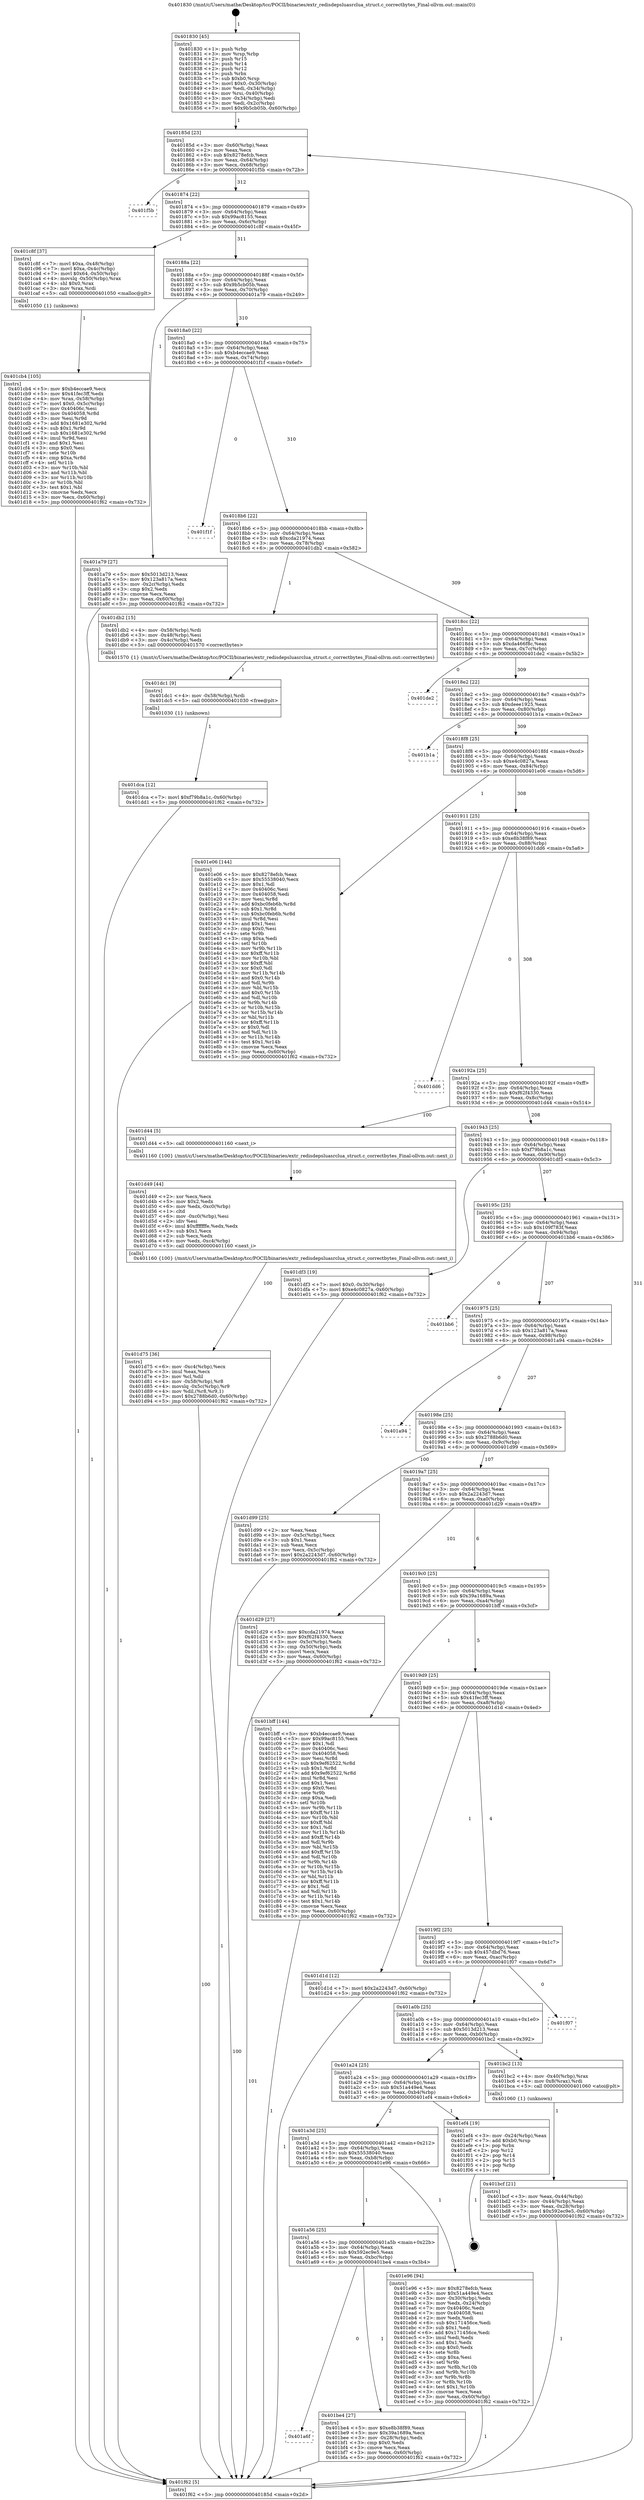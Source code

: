 digraph "0x401830" {
  label = "0x401830 (/mnt/c/Users/mathe/Desktop/tcc/POCII/binaries/extr_redisdepsluasrclua_struct.c_correctbytes_Final-ollvm.out::main(0))"
  labelloc = "t"
  node[shape=record]

  Entry [label="",width=0.3,height=0.3,shape=circle,fillcolor=black,style=filled]
  "0x40185d" [label="{
     0x40185d [23]\l
     | [instrs]\l
     &nbsp;&nbsp;0x40185d \<+3\>: mov -0x60(%rbp),%eax\l
     &nbsp;&nbsp;0x401860 \<+2\>: mov %eax,%ecx\l
     &nbsp;&nbsp;0x401862 \<+6\>: sub $0x8278efcb,%ecx\l
     &nbsp;&nbsp;0x401868 \<+3\>: mov %eax,-0x64(%rbp)\l
     &nbsp;&nbsp;0x40186b \<+3\>: mov %ecx,-0x68(%rbp)\l
     &nbsp;&nbsp;0x40186e \<+6\>: je 0000000000401f5b \<main+0x72b\>\l
  }"]
  "0x401f5b" [label="{
     0x401f5b\l
  }", style=dashed]
  "0x401874" [label="{
     0x401874 [22]\l
     | [instrs]\l
     &nbsp;&nbsp;0x401874 \<+5\>: jmp 0000000000401879 \<main+0x49\>\l
     &nbsp;&nbsp;0x401879 \<+3\>: mov -0x64(%rbp),%eax\l
     &nbsp;&nbsp;0x40187c \<+5\>: sub $0x99ac8155,%eax\l
     &nbsp;&nbsp;0x401881 \<+3\>: mov %eax,-0x6c(%rbp)\l
     &nbsp;&nbsp;0x401884 \<+6\>: je 0000000000401c8f \<main+0x45f\>\l
  }"]
  Exit [label="",width=0.3,height=0.3,shape=circle,fillcolor=black,style=filled,peripheries=2]
  "0x401c8f" [label="{
     0x401c8f [37]\l
     | [instrs]\l
     &nbsp;&nbsp;0x401c8f \<+7\>: movl $0xa,-0x48(%rbp)\l
     &nbsp;&nbsp;0x401c96 \<+7\>: movl $0xa,-0x4c(%rbp)\l
     &nbsp;&nbsp;0x401c9d \<+7\>: movl $0x64,-0x50(%rbp)\l
     &nbsp;&nbsp;0x401ca4 \<+4\>: movslq -0x50(%rbp),%rax\l
     &nbsp;&nbsp;0x401ca8 \<+4\>: shl $0x0,%rax\l
     &nbsp;&nbsp;0x401cac \<+3\>: mov %rax,%rdi\l
     &nbsp;&nbsp;0x401caf \<+5\>: call 0000000000401050 \<malloc@plt\>\l
     | [calls]\l
     &nbsp;&nbsp;0x401050 \{1\} (unknown)\l
  }"]
  "0x40188a" [label="{
     0x40188a [22]\l
     | [instrs]\l
     &nbsp;&nbsp;0x40188a \<+5\>: jmp 000000000040188f \<main+0x5f\>\l
     &nbsp;&nbsp;0x40188f \<+3\>: mov -0x64(%rbp),%eax\l
     &nbsp;&nbsp;0x401892 \<+5\>: sub $0x9b5cb05b,%eax\l
     &nbsp;&nbsp;0x401897 \<+3\>: mov %eax,-0x70(%rbp)\l
     &nbsp;&nbsp;0x40189a \<+6\>: je 0000000000401a79 \<main+0x249\>\l
  }"]
  "0x401dca" [label="{
     0x401dca [12]\l
     | [instrs]\l
     &nbsp;&nbsp;0x401dca \<+7\>: movl $0xf79b8a1c,-0x60(%rbp)\l
     &nbsp;&nbsp;0x401dd1 \<+5\>: jmp 0000000000401f62 \<main+0x732\>\l
  }"]
  "0x401a79" [label="{
     0x401a79 [27]\l
     | [instrs]\l
     &nbsp;&nbsp;0x401a79 \<+5\>: mov $0x5013d213,%eax\l
     &nbsp;&nbsp;0x401a7e \<+5\>: mov $0x123a817a,%ecx\l
     &nbsp;&nbsp;0x401a83 \<+3\>: mov -0x2c(%rbp),%edx\l
     &nbsp;&nbsp;0x401a86 \<+3\>: cmp $0x2,%edx\l
     &nbsp;&nbsp;0x401a89 \<+3\>: cmovne %ecx,%eax\l
     &nbsp;&nbsp;0x401a8c \<+3\>: mov %eax,-0x60(%rbp)\l
     &nbsp;&nbsp;0x401a8f \<+5\>: jmp 0000000000401f62 \<main+0x732\>\l
  }"]
  "0x4018a0" [label="{
     0x4018a0 [22]\l
     | [instrs]\l
     &nbsp;&nbsp;0x4018a0 \<+5\>: jmp 00000000004018a5 \<main+0x75\>\l
     &nbsp;&nbsp;0x4018a5 \<+3\>: mov -0x64(%rbp),%eax\l
     &nbsp;&nbsp;0x4018a8 \<+5\>: sub $0xb4eccae9,%eax\l
     &nbsp;&nbsp;0x4018ad \<+3\>: mov %eax,-0x74(%rbp)\l
     &nbsp;&nbsp;0x4018b0 \<+6\>: je 0000000000401f1f \<main+0x6ef\>\l
  }"]
  "0x401f62" [label="{
     0x401f62 [5]\l
     | [instrs]\l
     &nbsp;&nbsp;0x401f62 \<+5\>: jmp 000000000040185d \<main+0x2d\>\l
  }"]
  "0x401830" [label="{
     0x401830 [45]\l
     | [instrs]\l
     &nbsp;&nbsp;0x401830 \<+1\>: push %rbp\l
     &nbsp;&nbsp;0x401831 \<+3\>: mov %rsp,%rbp\l
     &nbsp;&nbsp;0x401834 \<+2\>: push %r15\l
     &nbsp;&nbsp;0x401836 \<+2\>: push %r14\l
     &nbsp;&nbsp;0x401838 \<+2\>: push %r12\l
     &nbsp;&nbsp;0x40183a \<+1\>: push %rbx\l
     &nbsp;&nbsp;0x40183b \<+7\>: sub $0xb0,%rsp\l
     &nbsp;&nbsp;0x401842 \<+7\>: movl $0x0,-0x30(%rbp)\l
     &nbsp;&nbsp;0x401849 \<+3\>: mov %edi,-0x34(%rbp)\l
     &nbsp;&nbsp;0x40184c \<+4\>: mov %rsi,-0x40(%rbp)\l
     &nbsp;&nbsp;0x401850 \<+3\>: mov -0x34(%rbp),%edi\l
     &nbsp;&nbsp;0x401853 \<+3\>: mov %edi,-0x2c(%rbp)\l
     &nbsp;&nbsp;0x401856 \<+7\>: movl $0x9b5cb05b,-0x60(%rbp)\l
  }"]
  "0x401dc1" [label="{
     0x401dc1 [9]\l
     | [instrs]\l
     &nbsp;&nbsp;0x401dc1 \<+4\>: mov -0x58(%rbp),%rdi\l
     &nbsp;&nbsp;0x401dc5 \<+5\>: call 0000000000401030 \<free@plt\>\l
     | [calls]\l
     &nbsp;&nbsp;0x401030 \{1\} (unknown)\l
  }"]
  "0x401f1f" [label="{
     0x401f1f\l
  }", style=dashed]
  "0x4018b6" [label="{
     0x4018b6 [22]\l
     | [instrs]\l
     &nbsp;&nbsp;0x4018b6 \<+5\>: jmp 00000000004018bb \<main+0x8b\>\l
     &nbsp;&nbsp;0x4018bb \<+3\>: mov -0x64(%rbp),%eax\l
     &nbsp;&nbsp;0x4018be \<+5\>: sub $0xcda21974,%eax\l
     &nbsp;&nbsp;0x4018c3 \<+3\>: mov %eax,-0x78(%rbp)\l
     &nbsp;&nbsp;0x4018c6 \<+6\>: je 0000000000401db2 \<main+0x582\>\l
  }"]
  "0x401d75" [label="{
     0x401d75 [36]\l
     | [instrs]\l
     &nbsp;&nbsp;0x401d75 \<+6\>: mov -0xc4(%rbp),%ecx\l
     &nbsp;&nbsp;0x401d7b \<+3\>: imul %eax,%ecx\l
     &nbsp;&nbsp;0x401d7e \<+3\>: mov %cl,%dil\l
     &nbsp;&nbsp;0x401d81 \<+4\>: mov -0x58(%rbp),%r8\l
     &nbsp;&nbsp;0x401d85 \<+4\>: movslq -0x5c(%rbp),%r9\l
     &nbsp;&nbsp;0x401d89 \<+4\>: mov %dil,(%r8,%r9,1)\l
     &nbsp;&nbsp;0x401d8d \<+7\>: movl $0x2788b6d0,-0x60(%rbp)\l
     &nbsp;&nbsp;0x401d94 \<+5\>: jmp 0000000000401f62 \<main+0x732\>\l
  }"]
  "0x401db2" [label="{
     0x401db2 [15]\l
     | [instrs]\l
     &nbsp;&nbsp;0x401db2 \<+4\>: mov -0x58(%rbp),%rdi\l
     &nbsp;&nbsp;0x401db6 \<+3\>: mov -0x48(%rbp),%esi\l
     &nbsp;&nbsp;0x401db9 \<+3\>: mov -0x4c(%rbp),%edx\l
     &nbsp;&nbsp;0x401dbc \<+5\>: call 0000000000401570 \<correctbytes\>\l
     | [calls]\l
     &nbsp;&nbsp;0x401570 \{1\} (/mnt/c/Users/mathe/Desktop/tcc/POCII/binaries/extr_redisdepsluasrclua_struct.c_correctbytes_Final-ollvm.out::correctbytes)\l
  }"]
  "0x4018cc" [label="{
     0x4018cc [22]\l
     | [instrs]\l
     &nbsp;&nbsp;0x4018cc \<+5\>: jmp 00000000004018d1 \<main+0xa1\>\l
     &nbsp;&nbsp;0x4018d1 \<+3\>: mov -0x64(%rbp),%eax\l
     &nbsp;&nbsp;0x4018d4 \<+5\>: sub $0xda466f8c,%eax\l
     &nbsp;&nbsp;0x4018d9 \<+3\>: mov %eax,-0x7c(%rbp)\l
     &nbsp;&nbsp;0x4018dc \<+6\>: je 0000000000401de2 \<main+0x5b2\>\l
  }"]
  "0x401d49" [label="{
     0x401d49 [44]\l
     | [instrs]\l
     &nbsp;&nbsp;0x401d49 \<+2\>: xor %ecx,%ecx\l
     &nbsp;&nbsp;0x401d4b \<+5\>: mov $0x2,%edx\l
     &nbsp;&nbsp;0x401d50 \<+6\>: mov %edx,-0xc0(%rbp)\l
     &nbsp;&nbsp;0x401d56 \<+1\>: cltd\l
     &nbsp;&nbsp;0x401d57 \<+6\>: mov -0xc0(%rbp),%esi\l
     &nbsp;&nbsp;0x401d5d \<+2\>: idiv %esi\l
     &nbsp;&nbsp;0x401d5f \<+6\>: imul $0xfffffffe,%edx,%edx\l
     &nbsp;&nbsp;0x401d65 \<+3\>: sub $0x1,%ecx\l
     &nbsp;&nbsp;0x401d68 \<+2\>: sub %ecx,%edx\l
     &nbsp;&nbsp;0x401d6a \<+6\>: mov %edx,-0xc4(%rbp)\l
     &nbsp;&nbsp;0x401d70 \<+5\>: call 0000000000401160 \<next_i\>\l
     | [calls]\l
     &nbsp;&nbsp;0x401160 \{100\} (/mnt/c/Users/mathe/Desktop/tcc/POCII/binaries/extr_redisdepsluasrclua_struct.c_correctbytes_Final-ollvm.out::next_i)\l
  }"]
  "0x401de2" [label="{
     0x401de2\l
  }", style=dashed]
  "0x4018e2" [label="{
     0x4018e2 [22]\l
     | [instrs]\l
     &nbsp;&nbsp;0x4018e2 \<+5\>: jmp 00000000004018e7 \<main+0xb7\>\l
     &nbsp;&nbsp;0x4018e7 \<+3\>: mov -0x64(%rbp),%eax\l
     &nbsp;&nbsp;0x4018ea \<+5\>: sub $0xdeee1925,%eax\l
     &nbsp;&nbsp;0x4018ef \<+3\>: mov %eax,-0x80(%rbp)\l
     &nbsp;&nbsp;0x4018f2 \<+6\>: je 0000000000401b1a \<main+0x2ea\>\l
  }"]
  "0x401cb4" [label="{
     0x401cb4 [105]\l
     | [instrs]\l
     &nbsp;&nbsp;0x401cb4 \<+5\>: mov $0xb4eccae9,%ecx\l
     &nbsp;&nbsp;0x401cb9 \<+5\>: mov $0x41fec3ff,%edx\l
     &nbsp;&nbsp;0x401cbe \<+4\>: mov %rax,-0x58(%rbp)\l
     &nbsp;&nbsp;0x401cc2 \<+7\>: movl $0x0,-0x5c(%rbp)\l
     &nbsp;&nbsp;0x401cc9 \<+7\>: mov 0x40406c,%esi\l
     &nbsp;&nbsp;0x401cd0 \<+8\>: mov 0x404058,%r8d\l
     &nbsp;&nbsp;0x401cd8 \<+3\>: mov %esi,%r9d\l
     &nbsp;&nbsp;0x401cdb \<+7\>: add $0x1681e302,%r9d\l
     &nbsp;&nbsp;0x401ce2 \<+4\>: sub $0x1,%r9d\l
     &nbsp;&nbsp;0x401ce6 \<+7\>: sub $0x1681e302,%r9d\l
     &nbsp;&nbsp;0x401ced \<+4\>: imul %r9d,%esi\l
     &nbsp;&nbsp;0x401cf1 \<+3\>: and $0x1,%esi\l
     &nbsp;&nbsp;0x401cf4 \<+3\>: cmp $0x0,%esi\l
     &nbsp;&nbsp;0x401cf7 \<+4\>: sete %r10b\l
     &nbsp;&nbsp;0x401cfb \<+4\>: cmp $0xa,%r8d\l
     &nbsp;&nbsp;0x401cff \<+4\>: setl %r11b\l
     &nbsp;&nbsp;0x401d03 \<+3\>: mov %r10b,%bl\l
     &nbsp;&nbsp;0x401d06 \<+3\>: and %r11b,%bl\l
     &nbsp;&nbsp;0x401d09 \<+3\>: xor %r11b,%r10b\l
     &nbsp;&nbsp;0x401d0c \<+3\>: or %r10b,%bl\l
     &nbsp;&nbsp;0x401d0f \<+3\>: test $0x1,%bl\l
     &nbsp;&nbsp;0x401d12 \<+3\>: cmovne %edx,%ecx\l
     &nbsp;&nbsp;0x401d15 \<+3\>: mov %ecx,-0x60(%rbp)\l
     &nbsp;&nbsp;0x401d18 \<+5\>: jmp 0000000000401f62 \<main+0x732\>\l
  }"]
  "0x401b1a" [label="{
     0x401b1a\l
  }", style=dashed]
  "0x4018f8" [label="{
     0x4018f8 [25]\l
     | [instrs]\l
     &nbsp;&nbsp;0x4018f8 \<+5\>: jmp 00000000004018fd \<main+0xcd\>\l
     &nbsp;&nbsp;0x4018fd \<+3\>: mov -0x64(%rbp),%eax\l
     &nbsp;&nbsp;0x401900 \<+5\>: sub $0xe4c0827a,%eax\l
     &nbsp;&nbsp;0x401905 \<+6\>: mov %eax,-0x84(%rbp)\l
     &nbsp;&nbsp;0x40190b \<+6\>: je 0000000000401e06 \<main+0x5d6\>\l
  }"]
  "0x401a6f" [label="{
     0x401a6f\l
  }", style=dashed]
  "0x401e06" [label="{
     0x401e06 [144]\l
     | [instrs]\l
     &nbsp;&nbsp;0x401e06 \<+5\>: mov $0x8278efcb,%eax\l
     &nbsp;&nbsp;0x401e0b \<+5\>: mov $0x55538040,%ecx\l
     &nbsp;&nbsp;0x401e10 \<+2\>: mov $0x1,%dl\l
     &nbsp;&nbsp;0x401e12 \<+7\>: mov 0x40406c,%esi\l
     &nbsp;&nbsp;0x401e19 \<+7\>: mov 0x404058,%edi\l
     &nbsp;&nbsp;0x401e20 \<+3\>: mov %esi,%r8d\l
     &nbsp;&nbsp;0x401e23 \<+7\>: add $0xbc0feb6b,%r8d\l
     &nbsp;&nbsp;0x401e2a \<+4\>: sub $0x1,%r8d\l
     &nbsp;&nbsp;0x401e2e \<+7\>: sub $0xbc0feb6b,%r8d\l
     &nbsp;&nbsp;0x401e35 \<+4\>: imul %r8d,%esi\l
     &nbsp;&nbsp;0x401e39 \<+3\>: and $0x1,%esi\l
     &nbsp;&nbsp;0x401e3c \<+3\>: cmp $0x0,%esi\l
     &nbsp;&nbsp;0x401e3f \<+4\>: sete %r9b\l
     &nbsp;&nbsp;0x401e43 \<+3\>: cmp $0xa,%edi\l
     &nbsp;&nbsp;0x401e46 \<+4\>: setl %r10b\l
     &nbsp;&nbsp;0x401e4a \<+3\>: mov %r9b,%r11b\l
     &nbsp;&nbsp;0x401e4d \<+4\>: xor $0xff,%r11b\l
     &nbsp;&nbsp;0x401e51 \<+3\>: mov %r10b,%bl\l
     &nbsp;&nbsp;0x401e54 \<+3\>: xor $0xff,%bl\l
     &nbsp;&nbsp;0x401e57 \<+3\>: xor $0x0,%dl\l
     &nbsp;&nbsp;0x401e5a \<+3\>: mov %r11b,%r14b\l
     &nbsp;&nbsp;0x401e5d \<+4\>: and $0x0,%r14b\l
     &nbsp;&nbsp;0x401e61 \<+3\>: and %dl,%r9b\l
     &nbsp;&nbsp;0x401e64 \<+3\>: mov %bl,%r15b\l
     &nbsp;&nbsp;0x401e67 \<+4\>: and $0x0,%r15b\l
     &nbsp;&nbsp;0x401e6b \<+3\>: and %dl,%r10b\l
     &nbsp;&nbsp;0x401e6e \<+3\>: or %r9b,%r14b\l
     &nbsp;&nbsp;0x401e71 \<+3\>: or %r10b,%r15b\l
     &nbsp;&nbsp;0x401e74 \<+3\>: xor %r15b,%r14b\l
     &nbsp;&nbsp;0x401e77 \<+3\>: or %bl,%r11b\l
     &nbsp;&nbsp;0x401e7a \<+4\>: xor $0xff,%r11b\l
     &nbsp;&nbsp;0x401e7e \<+3\>: or $0x0,%dl\l
     &nbsp;&nbsp;0x401e81 \<+3\>: and %dl,%r11b\l
     &nbsp;&nbsp;0x401e84 \<+3\>: or %r11b,%r14b\l
     &nbsp;&nbsp;0x401e87 \<+4\>: test $0x1,%r14b\l
     &nbsp;&nbsp;0x401e8b \<+3\>: cmovne %ecx,%eax\l
     &nbsp;&nbsp;0x401e8e \<+3\>: mov %eax,-0x60(%rbp)\l
     &nbsp;&nbsp;0x401e91 \<+5\>: jmp 0000000000401f62 \<main+0x732\>\l
  }"]
  "0x401911" [label="{
     0x401911 [25]\l
     | [instrs]\l
     &nbsp;&nbsp;0x401911 \<+5\>: jmp 0000000000401916 \<main+0xe6\>\l
     &nbsp;&nbsp;0x401916 \<+3\>: mov -0x64(%rbp),%eax\l
     &nbsp;&nbsp;0x401919 \<+5\>: sub $0xe8b38f89,%eax\l
     &nbsp;&nbsp;0x40191e \<+6\>: mov %eax,-0x88(%rbp)\l
     &nbsp;&nbsp;0x401924 \<+6\>: je 0000000000401dd6 \<main+0x5a6\>\l
  }"]
  "0x401be4" [label="{
     0x401be4 [27]\l
     | [instrs]\l
     &nbsp;&nbsp;0x401be4 \<+5\>: mov $0xe8b38f89,%eax\l
     &nbsp;&nbsp;0x401be9 \<+5\>: mov $0x39a1689a,%ecx\l
     &nbsp;&nbsp;0x401bee \<+3\>: mov -0x28(%rbp),%edx\l
     &nbsp;&nbsp;0x401bf1 \<+3\>: cmp $0x0,%edx\l
     &nbsp;&nbsp;0x401bf4 \<+3\>: cmove %ecx,%eax\l
     &nbsp;&nbsp;0x401bf7 \<+3\>: mov %eax,-0x60(%rbp)\l
     &nbsp;&nbsp;0x401bfa \<+5\>: jmp 0000000000401f62 \<main+0x732\>\l
  }"]
  "0x401dd6" [label="{
     0x401dd6\l
  }", style=dashed]
  "0x40192a" [label="{
     0x40192a [25]\l
     | [instrs]\l
     &nbsp;&nbsp;0x40192a \<+5\>: jmp 000000000040192f \<main+0xff\>\l
     &nbsp;&nbsp;0x40192f \<+3\>: mov -0x64(%rbp),%eax\l
     &nbsp;&nbsp;0x401932 \<+5\>: sub $0xf62f4330,%eax\l
     &nbsp;&nbsp;0x401937 \<+6\>: mov %eax,-0x8c(%rbp)\l
     &nbsp;&nbsp;0x40193d \<+6\>: je 0000000000401d44 \<main+0x514\>\l
  }"]
  "0x401a56" [label="{
     0x401a56 [25]\l
     | [instrs]\l
     &nbsp;&nbsp;0x401a56 \<+5\>: jmp 0000000000401a5b \<main+0x22b\>\l
     &nbsp;&nbsp;0x401a5b \<+3\>: mov -0x64(%rbp),%eax\l
     &nbsp;&nbsp;0x401a5e \<+5\>: sub $0x592ec9e5,%eax\l
     &nbsp;&nbsp;0x401a63 \<+6\>: mov %eax,-0xbc(%rbp)\l
     &nbsp;&nbsp;0x401a69 \<+6\>: je 0000000000401be4 \<main+0x3b4\>\l
  }"]
  "0x401d44" [label="{
     0x401d44 [5]\l
     | [instrs]\l
     &nbsp;&nbsp;0x401d44 \<+5\>: call 0000000000401160 \<next_i\>\l
     | [calls]\l
     &nbsp;&nbsp;0x401160 \{100\} (/mnt/c/Users/mathe/Desktop/tcc/POCII/binaries/extr_redisdepsluasrclua_struct.c_correctbytes_Final-ollvm.out::next_i)\l
  }"]
  "0x401943" [label="{
     0x401943 [25]\l
     | [instrs]\l
     &nbsp;&nbsp;0x401943 \<+5\>: jmp 0000000000401948 \<main+0x118\>\l
     &nbsp;&nbsp;0x401948 \<+3\>: mov -0x64(%rbp),%eax\l
     &nbsp;&nbsp;0x40194b \<+5\>: sub $0xf79b8a1c,%eax\l
     &nbsp;&nbsp;0x401950 \<+6\>: mov %eax,-0x90(%rbp)\l
     &nbsp;&nbsp;0x401956 \<+6\>: je 0000000000401df3 \<main+0x5c3\>\l
  }"]
  "0x401e96" [label="{
     0x401e96 [94]\l
     | [instrs]\l
     &nbsp;&nbsp;0x401e96 \<+5\>: mov $0x8278efcb,%eax\l
     &nbsp;&nbsp;0x401e9b \<+5\>: mov $0x51a449e4,%ecx\l
     &nbsp;&nbsp;0x401ea0 \<+3\>: mov -0x30(%rbp),%edx\l
     &nbsp;&nbsp;0x401ea3 \<+3\>: mov %edx,-0x24(%rbp)\l
     &nbsp;&nbsp;0x401ea6 \<+7\>: mov 0x40406c,%edx\l
     &nbsp;&nbsp;0x401ead \<+7\>: mov 0x404058,%esi\l
     &nbsp;&nbsp;0x401eb4 \<+2\>: mov %edx,%edi\l
     &nbsp;&nbsp;0x401eb6 \<+6\>: sub $0x171456ce,%edi\l
     &nbsp;&nbsp;0x401ebc \<+3\>: sub $0x1,%edi\l
     &nbsp;&nbsp;0x401ebf \<+6\>: add $0x171456ce,%edi\l
     &nbsp;&nbsp;0x401ec5 \<+3\>: imul %edi,%edx\l
     &nbsp;&nbsp;0x401ec8 \<+3\>: and $0x1,%edx\l
     &nbsp;&nbsp;0x401ecb \<+3\>: cmp $0x0,%edx\l
     &nbsp;&nbsp;0x401ece \<+4\>: sete %r8b\l
     &nbsp;&nbsp;0x401ed2 \<+3\>: cmp $0xa,%esi\l
     &nbsp;&nbsp;0x401ed5 \<+4\>: setl %r9b\l
     &nbsp;&nbsp;0x401ed9 \<+3\>: mov %r8b,%r10b\l
     &nbsp;&nbsp;0x401edc \<+3\>: and %r9b,%r10b\l
     &nbsp;&nbsp;0x401edf \<+3\>: xor %r9b,%r8b\l
     &nbsp;&nbsp;0x401ee2 \<+3\>: or %r8b,%r10b\l
     &nbsp;&nbsp;0x401ee5 \<+4\>: test $0x1,%r10b\l
     &nbsp;&nbsp;0x401ee9 \<+3\>: cmovne %ecx,%eax\l
     &nbsp;&nbsp;0x401eec \<+3\>: mov %eax,-0x60(%rbp)\l
     &nbsp;&nbsp;0x401eef \<+5\>: jmp 0000000000401f62 \<main+0x732\>\l
  }"]
  "0x401df3" [label="{
     0x401df3 [19]\l
     | [instrs]\l
     &nbsp;&nbsp;0x401df3 \<+7\>: movl $0x0,-0x30(%rbp)\l
     &nbsp;&nbsp;0x401dfa \<+7\>: movl $0xe4c0827a,-0x60(%rbp)\l
     &nbsp;&nbsp;0x401e01 \<+5\>: jmp 0000000000401f62 \<main+0x732\>\l
  }"]
  "0x40195c" [label="{
     0x40195c [25]\l
     | [instrs]\l
     &nbsp;&nbsp;0x40195c \<+5\>: jmp 0000000000401961 \<main+0x131\>\l
     &nbsp;&nbsp;0x401961 \<+3\>: mov -0x64(%rbp),%eax\l
     &nbsp;&nbsp;0x401964 \<+5\>: sub $0x109f783f,%eax\l
     &nbsp;&nbsp;0x401969 \<+6\>: mov %eax,-0x94(%rbp)\l
     &nbsp;&nbsp;0x40196f \<+6\>: je 0000000000401bb6 \<main+0x386\>\l
  }"]
  "0x401a3d" [label="{
     0x401a3d [25]\l
     | [instrs]\l
     &nbsp;&nbsp;0x401a3d \<+5\>: jmp 0000000000401a42 \<main+0x212\>\l
     &nbsp;&nbsp;0x401a42 \<+3\>: mov -0x64(%rbp),%eax\l
     &nbsp;&nbsp;0x401a45 \<+5\>: sub $0x55538040,%eax\l
     &nbsp;&nbsp;0x401a4a \<+6\>: mov %eax,-0xb8(%rbp)\l
     &nbsp;&nbsp;0x401a50 \<+6\>: je 0000000000401e96 \<main+0x666\>\l
  }"]
  "0x401bb6" [label="{
     0x401bb6\l
  }", style=dashed]
  "0x401975" [label="{
     0x401975 [25]\l
     | [instrs]\l
     &nbsp;&nbsp;0x401975 \<+5\>: jmp 000000000040197a \<main+0x14a\>\l
     &nbsp;&nbsp;0x40197a \<+3\>: mov -0x64(%rbp),%eax\l
     &nbsp;&nbsp;0x40197d \<+5\>: sub $0x123a817a,%eax\l
     &nbsp;&nbsp;0x401982 \<+6\>: mov %eax,-0x98(%rbp)\l
     &nbsp;&nbsp;0x401988 \<+6\>: je 0000000000401a94 \<main+0x264\>\l
  }"]
  "0x401ef4" [label="{
     0x401ef4 [19]\l
     | [instrs]\l
     &nbsp;&nbsp;0x401ef4 \<+3\>: mov -0x24(%rbp),%eax\l
     &nbsp;&nbsp;0x401ef7 \<+7\>: add $0xb0,%rsp\l
     &nbsp;&nbsp;0x401efe \<+1\>: pop %rbx\l
     &nbsp;&nbsp;0x401eff \<+2\>: pop %r12\l
     &nbsp;&nbsp;0x401f01 \<+2\>: pop %r14\l
     &nbsp;&nbsp;0x401f03 \<+2\>: pop %r15\l
     &nbsp;&nbsp;0x401f05 \<+1\>: pop %rbp\l
     &nbsp;&nbsp;0x401f06 \<+1\>: ret\l
  }"]
  "0x401a94" [label="{
     0x401a94\l
  }", style=dashed]
  "0x40198e" [label="{
     0x40198e [25]\l
     | [instrs]\l
     &nbsp;&nbsp;0x40198e \<+5\>: jmp 0000000000401993 \<main+0x163\>\l
     &nbsp;&nbsp;0x401993 \<+3\>: mov -0x64(%rbp),%eax\l
     &nbsp;&nbsp;0x401996 \<+5\>: sub $0x2788b6d0,%eax\l
     &nbsp;&nbsp;0x40199b \<+6\>: mov %eax,-0x9c(%rbp)\l
     &nbsp;&nbsp;0x4019a1 \<+6\>: je 0000000000401d99 \<main+0x569\>\l
  }"]
  "0x401bcf" [label="{
     0x401bcf [21]\l
     | [instrs]\l
     &nbsp;&nbsp;0x401bcf \<+3\>: mov %eax,-0x44(%rbp)\l
     &nbsp;&nbsp;0x401bd2 \<+3\>: mov -0x44(%rbp),%eax\l
     &nbsp;&nbsp;0x401bd5 \<+3\>: mov %eax,-0x28(%rbp)\l
     &nbsp;&nbsp;0x401bd8 \<+7\>: movl $0x592ec9e5,-0x60(%rbp)\l
     &nbsp;&nbsp;0x401bdf \<+5\>: jmp 0000000000401f62 \<main+0x732\>\l
  }"]
  "0x401d99" [label="{
     0x401d99 [25]\l
     | [instrs]\l
     &nbsp;&nbsp;0x401d99 \<+2\>: xor %eax,%eax\l
     &nbsp;&nbsp;0x401d9b \<+3\>: mov -0x5c(%rbp),%ecx\l
     &nbsp;&nbsp;0x401d9e \<+3\>: sub $0x1,%eax\l
     &nbsp;&nbsp;0x401da1 \<+2\>: sub %eax,%ecx\l
     &nbsp;&nbsp;0x401da3 \<+3\>: mov %ecx,-0x5c(%rbp)\l
     &nbsp;&nbsp;0x401da6 \<+7\>: movl $0x2a2243d7,-0x60(%rbp)\l
     &nbsp;&nbsp;0x401dad \<+5\>: jmp 0000000000401f62 \<main+0x732\>\l
  }"]
  "0x4019a7" [label="{
     0x4019a7 [25]\l
     | [instrs]\l
     &nbsp;&nbsp;0x4019a7 \<+5\>: jmp 00000000004019ac \<main+0x17c\>\l
     &nbsp;&nbsp;0x4019ac \<+3\>: mov -0x64(%rbp),%eax\l
     &nbsp;&nbsp;0x4019af \<+5\>: sub $0x2a2243d7,%eax\l
     &nbsp;&nbsp;0x4019b4 \<+6\>: mov %eax,-0xa0(%rbp)\l
     &nbsp;&nbsp;0x4019ba \<+6\>: je 0000000000401d29 \<main+0x4f9\>\l
  }"]
  "0x401a24" [label="{
     0x401a24 [25]\l
     | [instrs]\l
     &nbsp;&nbsp;0x401a24 \<+5\>: jmp 0000000000401a29 \<main+0x1f9\>\l
     &nbsp;&nbsp;0x401a29 \<+3\>: mov -0x64(%rbp),%eax\l
     &nbsp;&nbsp;0x401a2c \<+5\>: sub $0x51a449e4,%eax\l
     &nbsp;&nbsp;0x401a31 \<+6\>: mov %eax,-0xb4(%rbp)\l
     &nbsp;&nbsp;0x401a37 \<+6\>: je 0000000000401ef4 \<main+0x6c4\>\l
  }"]
  "0x401d29" [label="{
     0x401d29 [27]\l
     | [instrs]\l
     &nbsp;&nbsp;0x401d29 \<+5\>: mov $0xcda21974,%eax\l
     &nbsp;&nbsp;0x401d2e \<+5\>: mov $0xf62f4330,%ecx\l
     &nbsp;&nbsp;0x401d33 \<+3\>: mov -0x5c(%rbp),%edx\l
     &nbsp;&nbsp;0x401d36 \<+3\>: cmp -0x50(%rbp),%edx\l
     &nbsp;&nbsp;0x401d39 \<+3\>: cmovl %ecx,%eax\l
     &nbsp;&nbsp;0x401d3c \<+3\>: mov %eax,-0x60(%rbp)\l
     &nbsp;&nbsp;0x401d3f \<+5\>: jmp 0000000000401f62 \<main+0x732\>\l
  }"]
  "0x4019c0" [label="{
     0x4019c0 [25]\l
     | [instrs]\l
     &nbsp;&nbsp;0x4019c0 \<+5\>: jmp 00000000004019c5 \<main+0x195\>\l
     &nbsp;&nbsp;0x4019c5 \<+3\>: mov -0x64(%rbp),%eax\l
     &nbsp;&nbsp;0x4019c8 \<+5\>: sub $0x39a1689a,%eax\l
     &nbsp;&nbsp;0x4019cd \<+6\>: mov %eax,-0xa4(%rbp)\l
     &nbsp;&nbsp;0x4019d3 \<+6\>: je 0000000000401bff \<main+0x3cf\>\l
  }"]
  "0x401bc2" [label="{
     0x401bc2 [13]\l
     | [instrs]\l
     &nbsp;&nbsp;0x401bc2 \<+4\>: mov -0x40(%rbp),%rax\l
     &nbsp;&nbsp;0x401bc6 \<+4\>: mov 0x8(%rax),%rdi\l
     &nbsp;&nbsp;0x401bca \<+5\>: call 0000000000401060 \<atoi@plt\>\l
     | [calls]\l
     &nbsp;&nbsp;0x401060 \{1\} (unknown)\l
  }"]
  "0x401bff" [label="{
     0x401bff [144]\l
     | [instrs]\l
     &nbsp;&nbsp;0x401bff \<+5\>: mov $0xb4eccae9,%eax\l
     &nbsp;&nbsp;0x401c04 \<+5\>: mov $0x99ac8155,%ecx\l
     &nbsp;&nbsp;0x401c09 \<+2\>: mov $0x1,%dl\l
     &nbsp;&nbsp;0x401c0b \<+7\>: mov 0x40406c,%esi\l
     &nbsp;&nbsp;0x401c12 \<+7\>: mov 0x404058,%edi\l
     &nbsp;&nbsp;0x401c19 \<+3\>: mov %esi,%r8d\l
     &nbsp;&nbsp;0x401c1c \<+7\>: sub $0x9ef62522,%r8d\l
     &nbsp;&nbsp;0x401c23 \<+4\>: sub $0x1,%r8d\l
     &nbsp;&nbsp;0x401c27 \<+7\>: add $0x9ef62522,%r8d\l
     &nbsp;&nbsp;0x401c2e \<+4\>: imul %r8d,%esi\l
     &nbsp;&nbsp;0x401c32 \<+3\>: and $0x1,%esi\l
     &nbsp;&nbsp;0x401c35 \<+3\>: cmp $0x0,%esi\l
     &nbsp;&nbsp;0x401c38 \<+4\>: sete %r9b\l
     &nbsp;&nbsp;0x401c3c \<+3\>: cmp $0xa,%edi\l
     &nbsp;&nbsp;0x401c3f \<+4\>: setl %r10b\l
     &nbsp;&nbsp;0x401c43 \<+3\>: mov %r9b,%r11b\l
     &nbsp;&nbsp;0x401c46 \<+4\>: xor $0xff,%r11b\l
     &nbsp;&nbsp;0x401c4a \<+3\>: mov %r10b,%bl\l
     &nbsp;&nbsp;0x401c4d \<+3\>: xor $0xff,%bl\l
     &nbsp;&nbsp;0x401c50 \<+3\>: xor $0x1,%dl\l
     &nbsp;&nbsp;0x401c53 \<+3\>: mov %r11b,%r14b\l
     &nbsp;&nbsp;0x401c56 \<+4\>: and $0xff,%r14b\l
     &nbsp;&nbsp;0x401c5a \<+3\>: and %dl,%r9b\l
     &nbsp;&nbsp;0x401c5d \<+3\>: mov %bl,%r15b\l
     &nbsp;&nbsp;0x401c60 \<+4\>: and $0xff,%r15b\l
     &nbsp;&nbsp;0x401c64 \<+3\>: and %dl,%r10b\l
     &nbsp;&nbsp;0x401c67 \<+3\>: or %r9b,%r14b\l
     &nbsp;&nbsp;0x401c6a \<+3\>: or %r10b,%r15b\l
     &nbsp;&nbsp;0x401c6d \<+3\>: xor %r15b,%r14b\l
     &nbsp;&nbsp;0x401c70 \<+3\>: or %bl,%r11b\l
     &nbsp;&nbsp;0x401c73 \<+4\>: xor $0xff,%r11b\l
     &nbsp;&nbsp;0x401c77 \<+3\>: or $0x1,%dl\l
     &nbsp;&nbsp;0x401c7a \<+3\>: and %dl,%r11b\l
     &nbsp;&nbsp;0x401c7d \<+3\>: or %r11b,%r14b\l
     &nbsp;&nbsp;0x401c80 \<+4\>: test $0x1,%r14b\l
     &nbsp;&nbsp;0x401c84 \<+3\>: cmovne %ecx,%eax\l
     &nbsp;&nbsp;0x401c87 \<+3\>: mov %eax,-0x60(%rbp)\l
     &nbsp;&nbsp;0x401c8a \<+5\>: jmp 0000000000401f62 \<main+0x732\>\l
  }"]
  "0x4019d9" [label="{
     0x4019d9 [25]\l
     | [instrs]\l
     &nbsp;&nbsp;0x4019d9 \<+5\>: jmp 00000000004019de \<main+0x1ae\>\l
     &nbsp;&nbsp;0x4019de \<+3\>: mov -0x64(%rbp),%eax\l
     &nbsp;&nbsp;0x4019e1 \<+5\>: sub $0x41fec3ff,%eax\l
     &nbsp;&nbsp;0x4019e6 \<+6\>: mov %eax,-0xa8(%rbp)\l
     &nbsp;&nbsp;0x4019ec \<+6\>: je 0000000000401d1d \<main+0x4ed\>\l
  }"]
  "0x401a0b" [label="{
     0x401a0b [25]\l
     | [instrs]\l
     &nbsp;&nbsp;0x401a0b \<+5\>: jmp 0000000000401a10 \<main+0x1e0\>\l
     &nbsp;&nbsp;0x401a10 \<+3\>: mov -0x64(%rbp),%eax\l
     &nbsp;&nbsp;0x401a13 \<+5\>: sub $0x5013d213,%eax\l
     &nbsp;&nbsp;0x401a18 \<+6\>: mov %eax,-0xb0(%rbp)\l
     &nbsp;&nbsp;0x401a1e \<+6\>: je 0000000000401bc2 \<main+0x392\>\l
  }"]
  "0x401d1d" [label="{
     0x401d1d [12]\l
     | [instrs]\l
     &nbsp;&nbsp;0x401d1d \<+7\>: movl $0x2a2243d7,-0x60(%rbp)\l
     &nbsp;&nbsp;0x401d24 \<+5\>: jmp 0000000000401f62 \<main+0x732\>\l
  }"]
  "0x4019f2" [label="{
     0x4019f2 [25]\l
     | [instrs]\l
     &nbsp;&nbsp;0x4019f2 \<+5\>: jmp 00000000004019f7 \<main+0x1c7\>\l
     &nbsp;&nbsp;0x4019f7 \<+3\>: mov -0x64(%rbp),%eax\l
     &nbsp;&nbsp;0x4019fa \<+5\>: sub $0x457dbd76,%eax\l
     &nbsp;&nbsp;0x4019ff \<+6\>: mov %eax,-0xac(%rbp)\l
     &nbsp;&nbsp;0x401a05 \<+6\>: je 0000000000401f07 \<main+0x6d7\>\l
  }"]
  "0x401f07" [label="{
     0x401f07\l
  }", style=dashed]
  Entry -> "0x401830" [label=" 1"]
  "0x40185d" -> "0x401f5b" [label=" 0"]
  "0x40185d" -> "0x401874" [label=" 312"]
  "0x401ef4" -> Exit [label=" 1"]
  "0x401874" -> "0x401c8f" [label=" 1"]
  "0x401874" -> "0x40188a" [label=" 311"]
  "0x401e96" -> "0x401f62" [label=" 1"]
  "0x40188a" -> "0x401a79" [label=" 1"]
  "0x40188a" -> "0x4018a0" [label=" 310"]
  "0x401a79" -> "0x401f62" [label=" 1"]
  "0x401830" -> "0x40185d" [label=" 1"]
  "0x401f62" -> "0x40185d" [label=" 311"]
  "0x401e06" -> "0x401f62" [label=" 1"]
  "0x4018a0" -> "0x401f1f" [label=" 0"]
  "0x4018a0" -> "0x4018b6" [label=" 310"]
  "0x401df3" -> "0x401f62" [label=" 1"]
  "0x4018b6" -> "0x401db2" [label=" 1"]
  "0x4018b6" -> "0x4018cc" [label=" 309"]
  "0x401dca" -> "0x401f62" [label=" 1"]
  "0x4018cc" -> "0x401de2" [label=" 0"]
  "0x4018cc" -> "0x4018e2" [label=" 309"]
  "0x401dc1" -> "0x401dca" [label=" 1"]
  "0x4018e2" -> "0x401b1a" [label=" 0"]
  "0x4018e2" -> "0x4018f8" [label=" 309"]
  "0x401db2" -> "0x401dc1" [label=" 1"]
  "0x4018f8" -> "0x401e06" [label=" 1"]
  "0x4018f8" -> "0x401911" [label=" 308"]
  "0x401d99" -> "0x401f62" [label=" 100"]
  "0x401911" -> "0x401dd6" [label=" 0"]
  "0x401911" -> "0x40192a" [label=" 308"]
  "0x401d75" -> "0x401f62" [label=" 100"]
  "0x40192a" -> "0x401d44" [label=" 100"]
  "0x40192a" -> "0x401943" [label=" 208"]
  "0x401d44" -> "0x401d49" [label=" 100"]
  "0x401943" -> "0x401df3" [label=" 1"]
  "0x401943" -> "0x40195c" [label=" 207"]
  "0x401d29" -> "0x401f62" [label=" 101"]
  "0x40195c" -> "0x401bb6" [label=" 0"]
  "0x40195c" -> "0x401975" [label=" 207"]
  "0x401cb4" -> "0x401f62" [label=" 1"]
  "0x401975" -> "0x401a94" [label=" 0"]
  "0x401975" -> "0x40198e" [label=" 207"]
  "0x401c8f" -> "0x401cb4" [label=" 1"]
  "0x40198e" -> "0x401d99" [label=" 100"]
  "0x40198e" -> "0x4019a7" [label=" 107"]
  "0x401be4" -> "0x401f62" [label=" 1"]
  "0x4019a7" -> "0x401d29" [label=" 101"]
  "0x4019a7" -> "0x4019c0" [label=" 6"]
  "0x401a56" -> "0x401a6f" [label=" 0"]
  "0x4019c0" -> "0x401bff" [label=" 1"]
  "0x4019c0" -> "0x4019d9" [label=" 5"]
  "0x401a56" -> "0x401be4" [label=" 1"]
  "0x4019d9" -> "0x401d1d" [label=" 1"]
  "0x4019d9" -> "0x4019f2" [label=" 4"]
  "0x401a3d" -> "0x401a56" [label=" 1"]
  "0x4019f2" -> "0x401f07" [label=" 0"]
  "0x4019f2" -> "0x401a0b" [label=" 4"]
  "0x401d49" -> "0x401d75" [label=" 100"]
  "0x401a0b" -> "0x401bc2" [label=" 1"]
  "0x401a0b" -> "0x401a24" [label=" 3"]
  "0x401bc2" -> "0x401bcf" [label=" 1"]
  "0x401bcf" -> "0x401f62" [label=" 1"]
  "0x401bff" -> "0x401f62" [label=" 1"]
  "0x401a24" -> "0x401ef4" [label=" 1"]
  "0x401a24" -> "0x401a3d" [label=" 2"]
  "0x401d1d" -> "0x401f62" [label=" 1"]
  "0x401a3d" -> "0x401e96" [label=" 1"]
}
